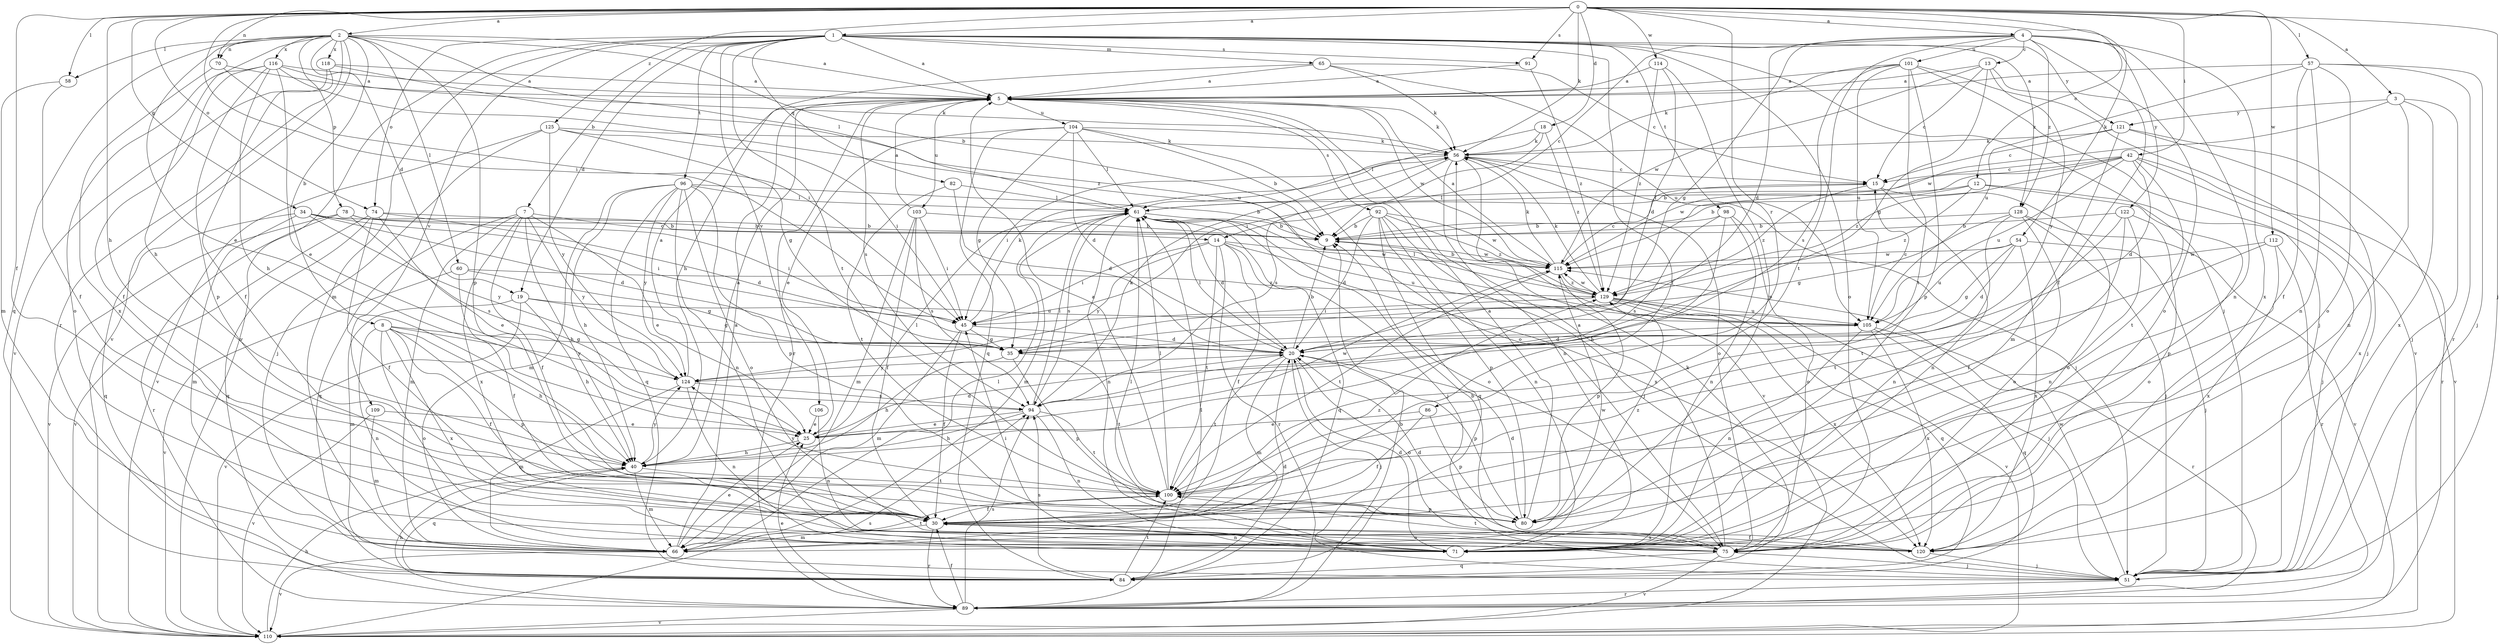 strict digraph  {
0;
1;
2;
3;
4;
5;
7;
8;
9;
12;
13;
14;
15;
18;
19;
20;
25;
30;
34;
35;
40;
42;
45;
51;
54;
56;
57;
58;
60;
61;
65;
66;
70;
71;
74;
75;
78;
80;
82;
84;
86;
89;
91;
92;
94;
96;
98;
100;
101;
103;
104;
105;
106;
109;
110;
112;
114;
115;
116;
118;
120;
121;
122;
124;
125;
128;
129;
0 -> 1  [label=a];
0 -> 2  [label=a];
0 -> 3  [label=a];
0 -> 4  [label=a];
0 -> 12  [label=c];
0 -> 18  [label=d];
0 -> 30  [label=f];
0 -> 34  [label=g];
0 -> 40  [label=h];
0 -> 42  [label=i];
0 -> 45  [label=i];
0 -> 51  [label=j];
0 -> 54  [label=k];
0 -> 56  [label=k];
0 -> 57  [label=l];
0 -> 58  [label=l];
0 -> 70  [label=n];
0 -> 74  [label=o];
0 -> 86  [label=r];
0 -> 91  [label=s];
0 -> 112  [label=w];
0 -> 114  [label=w];
0 -> 125  [label=z];
1 -> 5  [label=a];
1 -> 7  [label=b];
1 -> 19  [label=d];
1 -> 30  [label=f];
1 -> 51  [label=j];
1 -> 65  [label=m];
1 -> 66  [label=m];
1 -> 74  [label=o];
1 -> 75  [label=o];
1 -> 82  [label=q];
1 -> 91  [label=s];
1 -> 96  [label=t];
1 -> 98  [label=t];
1 -> 100  [label=t];
1 -> 106  [label=v];
1 -> 109  [label=v];
1 -> 110  [label=v];
1 -> 121  [label=y];
1 -> 128  [label=z];
2 -> 5  [label=a];
2 -> 8  [label=b];
2 -> 9  [label=b];
2 -> 19  [label=d];
2 -> 25  [label=e];
2 -> 40  [label=h];
2 -> 58  [label=l];
2 -> 60  [label=l];
2 -> 61  [label=l];
2 -> 70  [label=n];
2 -> 78  [label=p];
2 -> 80  [label=p];
2 -> 84  [label=q];
2 -> 89  [label=r];
2 -> 110  [label=v];
2 -> 116  [label=x];
2 -> 118  [label=x];
3 -> 51  [label=j];
3 -> 71  [label=n];
3 -> 115  [label=w];
3 -> 120  [label=x];
3 -> 121  [label=y];
4 -> 13  [label=c];
4 -> 14  [label=c];
4 -> 20  [label=d];
4 -> 30  [label=f];
4 -> 35  [label=g];
4 -> 71  [label=n];
4 -> 100  [label=t];
4 -> 101  [label=u];
4 -> 120  [label=x];
4 -> 122  [label=y];
4 -> 128  [label=z];
5 -> 56  [label=k];
5 -> 89  [label=r];
5 -> 92  [label=s];
5 -> 94  [label=s];
5 -> 103  [label=u];
5 -> 104  [label=u];
5 -> 115  [label=w];
7 -> 14  [label=c];
7 -> 25  [label=e];
7 -> 30  [label=f];
7 -> 40  [label=h];
7 -> 66  [label=m];
7 -> 84  [label=q];
7 -> 120  [label=x];
7 -> 124  [label=y];
8 -> 30  [label=f];
8 -> 35  [label=g];
8 -> 40  [label=h];
8 -> 71  [label=n];
8 -> 75  [label=o];
8 -> 80  [label=p];
8 -> 120  [label=x];
8 -> 124  [label=y];
9 -> 115  [label=w];
12 -> 9  [label=b];
12 -> 51  [label=j];
12 -> 61  [label=l];
12 -> 80  [label=p];
12 -> 129  [label=z];
13 -> 5  [label=a];
13 -> 15  [label=c];
13 -> 35  [label=g];
13 -> 75  [label=o];
13 -> 115  [label=w];
13 -> 124  [label=y];
14 -> 30  [label=f];
14 -> 45  [label=i];
14 -> 84  [label=q];
14 -> 89  [label=r];
14 -> 100  [label=t];
14 -> 105  [label=u];
14 -> 115  [label=w];
14 -> 124  [label=y];
15 -> 61  [label=l];
15 -> 71  [label=n];
15 -> 75  [label=o];
15 -> 129  [label=z];
18 -> 45  [label=i];
18 -> 56  [label=k];
18 -> 61  [label=l];
18 -> 129  [label=z];
19 -> 35  [label=g];
19 -> 40  [label=h];
19 -> 66  [label=m];
19 -> 105  [label=u];
19 -> 110  [label=v];
20 -> 9  [label=b];
20 -> 51  [label=j];
20 -> 61  [label=l];
20 -> 66  [label=m];
20 -> 75  [label=o];
20 -> 80  [label=p];
20 -> 100  [label=t];
20 -> 124  [label=y];
25 -> 20  [label=d];
25 -> 40  [label=h];
25 -> 61  [label=l];
25 -> 115  [label=w];
30 -> 66  [label=m];
30 -> 71  [label=n];
30 -> 75  [label=o];
30 -> 89  [label=r];
30 -> 120  [label=x];
30 -> 129  [label=z];
34 -> 9  [label=b];
34 -> 20  [label=d];
34 -> 45  [label=i];
34 -> 66  [label=m];
34 -> 84  [label=q];
34 -> 124  [label=y];
35 -> 40  [label=h];
35 -> 80  [label=p];
35 -> 100  [label=t];
40 -> 5  [label=a];
40 -> 66  [label=m];
40 -> 84  [label=q];
40 -> 100  [label=t];
40 -> 124  [label=y];
42 -> 9  [label=b];
42 -> 15  [label=c];
42 -> 20  [label=d];
42 -> 89  [label=r];
42 -> 100  [label=t];
42 -> 105  [label=u];
42 -> 115  [label=w];
42 -> 120  [label=x];
42 -> 129  [label=z];
45 -> 20  [label=d];
45 -> 30  [label=f];
45 -> 35  [label=g];
45 -> 56  [label=k];
45 -> 66  [label=m];
51 -> 89  [label=r];
51 -> 115  [label=w];
54 -> 20  [label=d];
54 -> 35  [label=g];
54 -> 51  [label=j];
54 -> 105  [label=u];
54 -> 115  [label=w];
54 -> 120  [label=x];
56 -> 15  [label=c];
56 -> 45  [label=i];
56 -> 51  [label=j];
56 -> 71  [label=n];
56 -> 75  [label=o];
56 -> 94  [label=s];
56 -> 110  [label=v];
57 -> 5  [label=a];
57 -> 30  [label=f];
57 -> 51  [label=j];
57 -> 71  [label=n];
57 -> 75  [label=o];
57 -> 89  [label=r];
57 -> 105  [label=u];
58 -> 30  [label=f];
58 -> 66  [label=m];
60 -> 30  [label=f];
60 -> 35  [label=g];
60 -> 110  [label=v];
60 -> 129  [label=z];
61 -> 9  [label=b];
61 -> 20  [label=d];
61 -> 51  [label=j];
61 -> 66  [label=m];
61 -> 71  [label=n];
61 -> 75  [label=o];
61 -> 94  [label=s];
61 -> 120  [label=x];
65 -> 5  [label=a];
65 -> 15  [label=c];
65 -> 40  [label=h];
65 -> 56  [label=k];
65 -> 105  [label=u];
66 -> 5  [label=a];
66 -> 25  [label=e];
66 -> 61  [label=l];
66 -> 100  [label=t];
66 -> 110  [label=v];
66 -> 115  [label=w];
70 -> 5  [label=a];
70 -> 45  [label=i];
70 -> 120  [label=x];
71 -> 20  [label=d];
71 -> 45  [label=i];
71 -> 61  [label=l];
74 -> 9  [label=b];
74 -> 20  [label=d];
74 -> 25  [label=e];
74 -> 30  [label=f];
74 -> 84  [label=q];
74 -> 110  [label=v];
75 -> 5  [label=a];
75 -> 9  [label=b];
75 -> 51  [label=j];
75 -> 84  [label=q];
75 -> 100  [label=t];
75 -> 110  [label=v];
78 -> 9  [label=b];
78 -> 45  [label=i];
78 -> 89  [label=r];
78 -> 94  [label=s];
78 -> 110  [label=v];
80 -> 5  [label=a];
80 -> 20  [label=d];
80 -> 129  [label=z];
82 -> 20  [label=d];
82 -> 61  [label=l];
82 -> 100  [label=t];
84 -> 20  [label=d];
84 -> 56  [label=k];
84 -> 94  [label=s];
84 -> 100  [label=t];
86 -> 25  [label=e];
86 -> 30  [label=f];
86 -> 80  [label=p];
89 -> 9  [label=b];
89 -> 25  [label=e];
89 -> 30  [label=f];
89 -> 40  [label=h];
89 -> 61  [label=l];
89 -> 94  [label=s];
89 -> 110  [label=v];
91 -> 5  [label=a];
91 -> 129  [label=z];
92 -> 9  [label=b];
92 -> 20  [label=d];
92 -> 51  [label=j];
92 -> 71  [label=n];
92 -> 80  [label=p];
92 -> 84  [label=q];
92 -> 115  [label=w];
92 -> 129  [label=z];
94 -> 25  [label=e];
94 -> 40  [label=h];
94 -> 56  [label=k];
94 -> 61  [label=l];
94 -> 71  [label=n];
94 -> 100  [label=t];
96 -> 9  [label=b];
96 -> 40  [label=h];
96 -> 61  [label=l];
96 -> 66  [label=m];
96 -> 71  [label=n];
96 -> 75  [label=o];
96 -> 80  [label=p];
96 -> 84  [label=q];
96 -> 124  [label=y];
98 -> 9  [label=b];
98 -> 40  [label=h];
98 -> 71  [label=n];
98 -> 75  [label=o];
98 -> 94  [label=s];
100 -> 5  [label=a];
100 -> 30  [label=f];
100 -> 61  [label=l];
100 -> 80  [label=p];
100 -> 124  [label=y];
101 -> 5  [label=a];
101 -> 51  [label=j];
101 -> 56  [label=k];
101 -> 80  [label=p];
101 -> 94  [label=s];
101 -> 100  [label=t];
101 -> 105  [label=u];
101 -> 110  [label=v];
103 -> 5  [label=a];
103 -> 9  [label=b];
103 -> 30  [label=f];
103 -> 45  [label=i];
103 -> 66  [label=m];
103 -> 94  [label=s];
104 -> 9  [label=b];
104 -> 20  [label=d];
104 -> 25  [label=e];
104 -> 35  [label=g];
104 -> 56  [label=k];
104 -> 61  [label=l];
104 -> 75  [label=o];
104 -> 84  [label=q];
105 -> 15  [label=c];
105 -> 20  [label=d];
105 -> 71  [label=n];
105 -> 84  [label=q];
105 -> 89  [label=r];
105 -> 120  [label=x];
106 -> 25  [label=e];
106 -> 71  [label=n];
109 -> 25  [label=e];
109 -> 66  [label=m];
109 -> 110  [label=v];
110 -> 40  [label=h];
110 -> 94  [label=s];
112 -> 89  [label=r];
112 -> 100  [label=t];
112 -> 115  [label=w];
112 -> 120  [label=x];
114 -> 5  [label=a];
114 -> 20  [label=d];
114 -> 80  [label=p];
114 -> 129  [label=z];
115 -> 5  [label=a];
115 -> 9  [label=b];
115 -> 15  [label=c];
115 -> 56  [label=k];
115 -> 80  [label=p];
115 -> 100  [label=t];
115 -> 129  [label=z];
116 -> 5  [label=a];
116 -> 25  [label=e];
116 -> 30  [label=f];
116 -> 40  [label=h];
116 -> 56  [label=k];
116 -> 75  [label=o];
116 -> 80  [label=p];
116 -> 129  [label=z];
118 -> 5  [label=a];
118 -> 30  [label=f];
118 -> 105  [label=u];
118 -> 110  [label=v];
120 -> 20  [label=d];
120 -> 30  [label=f];
120 -> 51  [label=j];
121 -> 15  [label=c];
121 -> 51  [label=j];
121 -> 56  [label=k];
121 -> 66  [label=m];
121 -> 110  [label=v];
122 -> 9  [label=b];
122 -> 30  [label=f];
122 -> 71  [label=n];
122 -> 75  [label=o];
122 -> 100  [label=t];
124 -> 5  [label=a];
124 -> 66  [label=m];
124 -> 71  [label=n];
124 -> 94  [label=s];
125 -> 35  [label=g];
125 -> 45  [label=i];
125 -> 51  [label=j];
125 -> 56  [label=k];
125 -> 110  [label=v];
125 -> 124  [label=y];
128 -> 9  [label=b];
128 -> 35  [label=g];
128 -> 51  [label=j];
128 -> 71  [label=n];
128 -> 75  [label=o];
128 -> 110  [label=v];
129 -> 45  [label=i];
129 -> 51  [label=j];
129 -> 56  [label=k];
129 -> 61  [label=l];
129 -> 84  [label=q];
129 -> 105  [label=u];
129 -> 110  [label=v];
129 -> 115  [label=w];
129 -> 120  [label=x];
}
